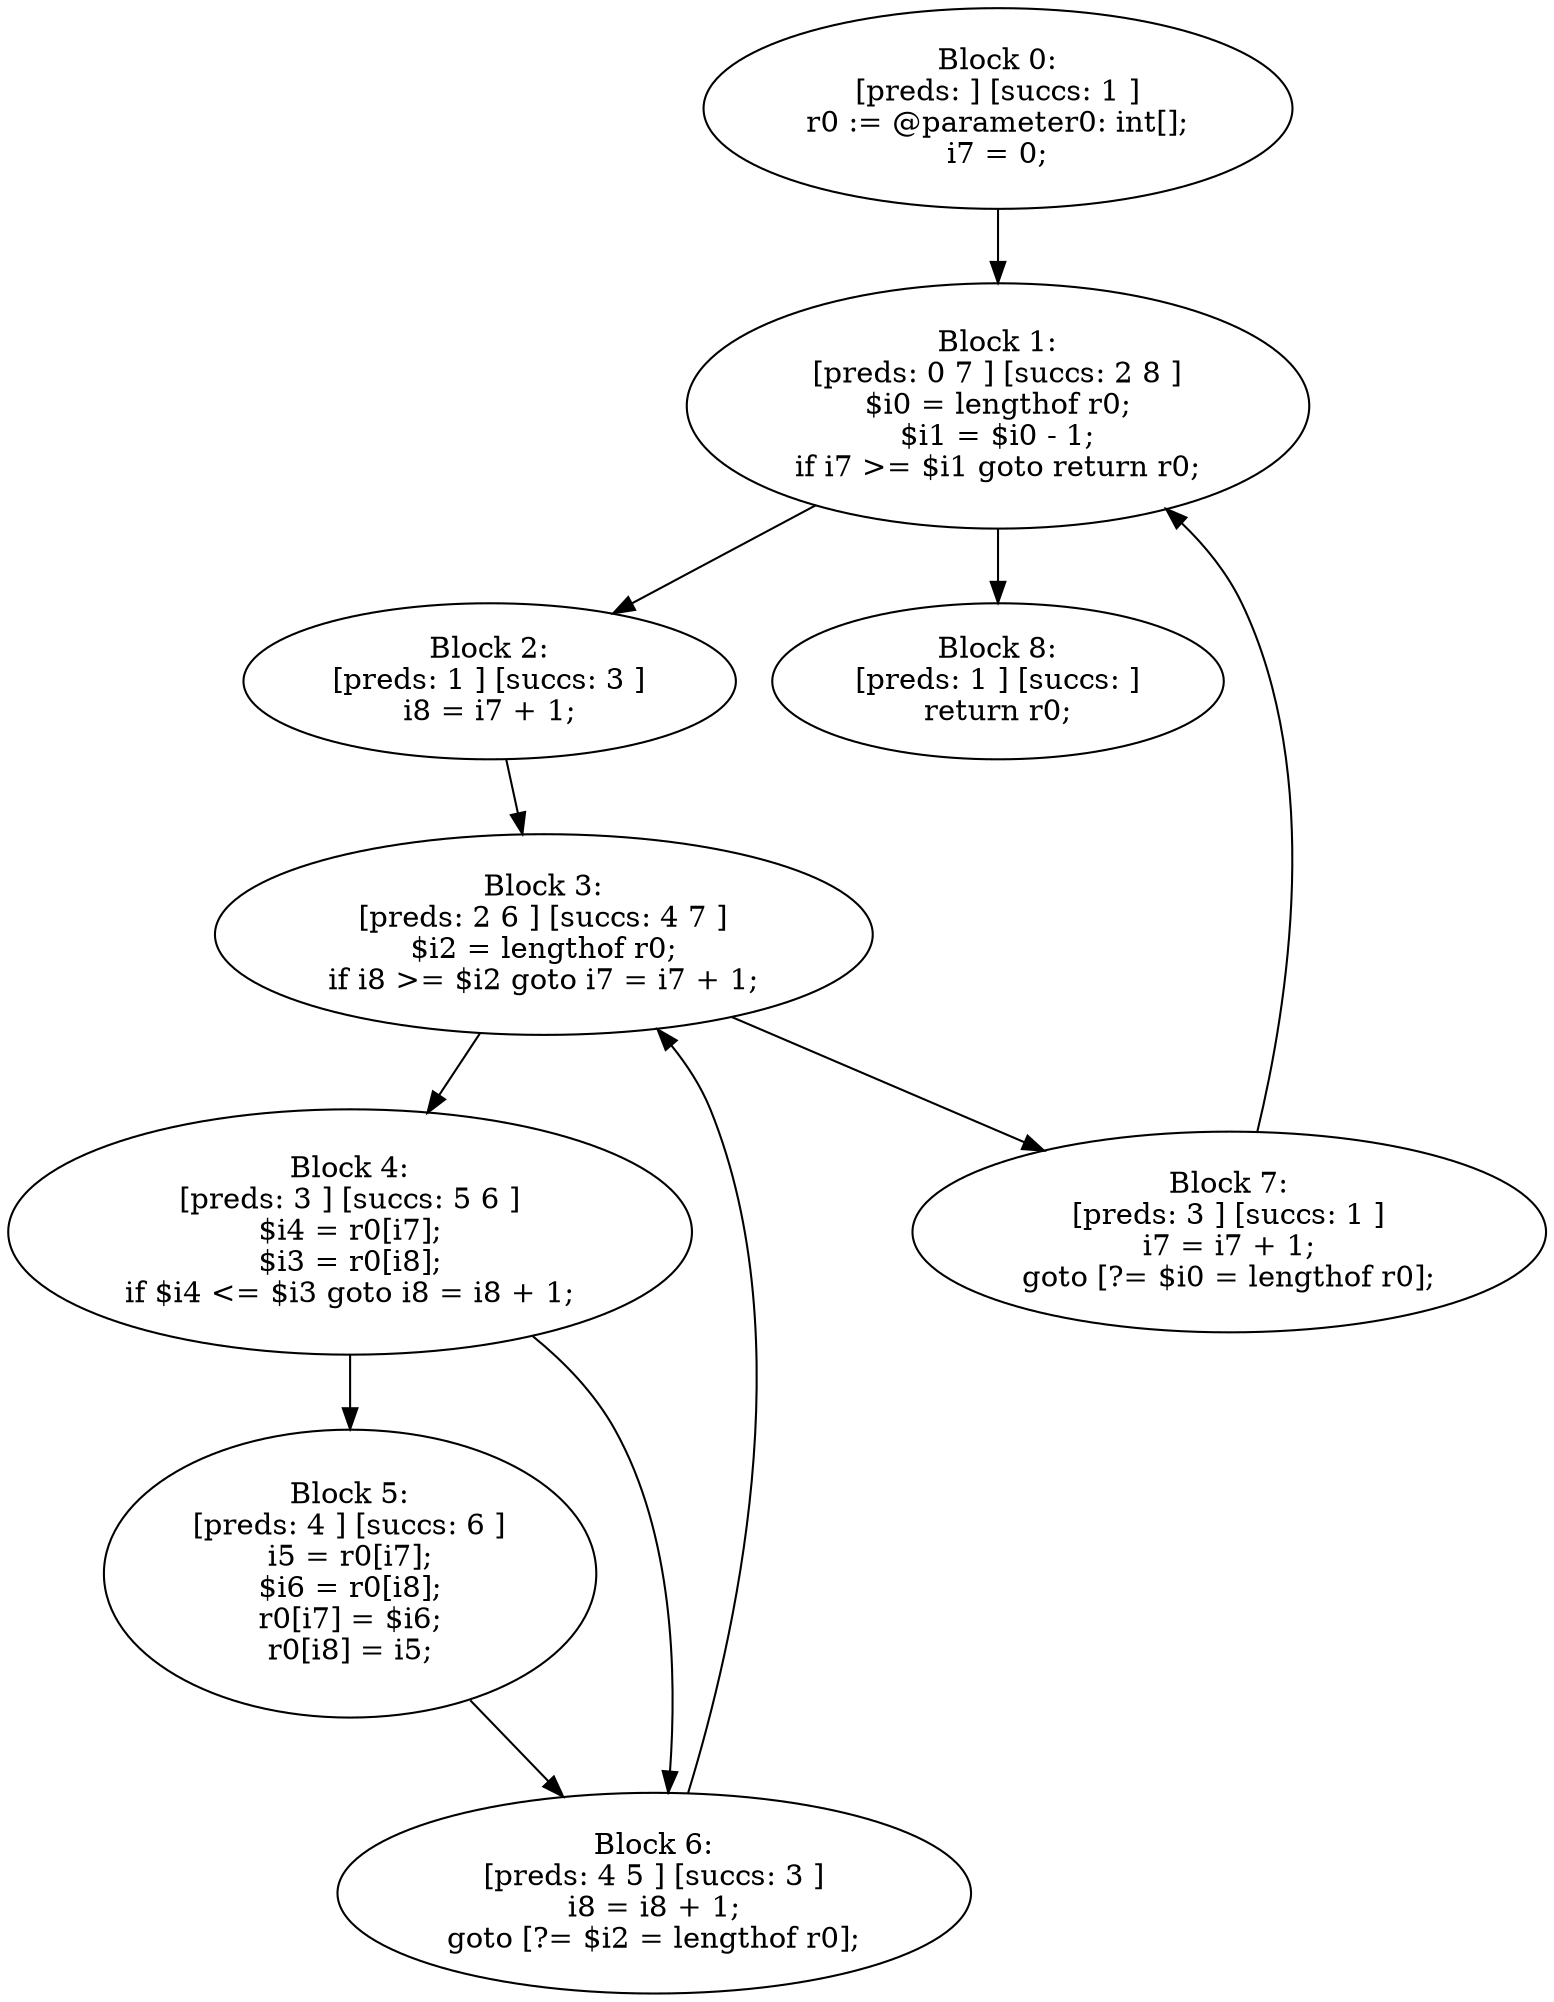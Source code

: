 digraph "unitGraph" {
    "Block 0:
[preds: ] [succs: 1 ]
r0 := @parameter0: int[];
i7 = 0;
"
    "Block 1:
[preds: 0 7 ] [succs: 2 8 ]
$i0 = lengthof r0;
$i1 = $i0 - 1;
if i7 >= $i1 goto return r0;
"
    "Block 2:
[preds: 1 ] [succs: 3 ]
i8 = i7 + 1;
"
    "Block 3:
[preds: 2 6 ] [succs: 4 7 ]
$i2 = lengthof r0;
if i8 >= $i2 goto i7 = i7 + 1;
"
    "Block 4:
[preds: 3 ] [succs: 5 6 ]
$i4 = r0[i7];
$i3 = r0[i8];
if $i4 <= $i3 goto i8 = i8 + 1;
"
    "Block 5:
[preds: 4 ] [succs: 6 ]
i5 = r0[i7];
$i6 = r0[i8];
r0[i7] = $i6;
r0[i8] = i5;
"
    "Block 6:
[preds: 4 5 ] [succs: 3 ]
i8 = i8 + 1;
goto [?= $i2 = lengthof r0];
"
    "Block 7:
[preds: 3 ] [succs: 1 ]
i7 = i7 + 1;
goto [?= $i0 = lengthof r0];
"
    "Block 8:
[preds: 1 ] [succs: ]
return r0;
"
    "Block 0:
[preds: ] [succs: 1 ]
r0 := @parameter0: int[];
i7 = 0;
"->"Block 1:
[preds: 0 7 ] [succs: 2 8 ]
$i0 = lengthof r0;
$i1 = $i0 - 1;
if i7 >= $i1 goto return r0;
";
    "Block 1:
[preds: 0 7 ] [succs: 2 8 ]
$i0 = lengthof r0;
$i1 = $i0 - 1;
if i7 >= $i1 goto return r0;
"->"Block 2:
[preds: 1 ] [succs: 3 ]
i8 = i7 + 1;
";
    "Block 1:
[preds: 0 7 ] [succs: 2 8 ]
$i0 = lengthof r0;
$i1 = $i0 - 1;
if i7 >= $i1 goto return r0;
"->"Block 8:
[preds: 1 ] [succs: ]
return r0;
";
    "Block 2:
[preds: 1 ] [succs: 3 ]
i8 = i7 + 1;
"->"Block 3:
[preds: 2 6 ] [succs: 4 7 ]
$i2 = lengthof r0;
if i8 >= $i2 goto i7 = i7 + 1;
";
    "Block 3:
[preds: 2 6 ] [succs: 4 7 ]
$i2 = lengthof r0;
if i8 >= $i2 goto i7 = i7 + 1;
"->"Block 4:
[preds: 3 ] [succs: 5 6 ]
$i4 = r0[i7];
$i3 = r0[i8];
if $i4 <= $i3 goto i8 = i8 + 1;
";
    "Block 3:
[preds: 2 6 ] [succs: 4 7 ]
$i2 = lengthof r0;
if i8 >= $i2 goto i7 = i7 + 1;
"->"Block 7:
[preds: 3 ] [succs: 1 ]
i7 = i7 + 1;
goto [?= $i0 = lengthof r0];
";
    "Block 4:
[preds: 3 ] [succs: 5 6 ]
$i4 = r0[i7];
$i3 = r0[i8];
if $i4 <= $i3 goto i8 = i8 + 1;
"->"Block 5:
[preds: 4 ] [succs: 6 ]
i5 = r0[i7];
$i6 = r0[i8];
r0[i7] = $i6;
r0[i8] = i5;
";
    "Block 4:
[preds: 3 ] [succs: 5 6 ]
$i4 = r0[i7];
$i3 = r0[i8];
if $i4 <= $i3 goto i8 = i8 + 1;
"->"Block 6:
[preds: 4 5 ] [succs: 3 ]
i8 = i8 + 1;
goto [?= $i2 = lengthof r0];
";
    "Block 5:
[preds: 4 ] [succs: 6 ]
i5 = r0[i7];
$i6 = r0[i8];
r0[i7] = $i6;
r0[i8] = i5;
"->"Block 6:
[preds: 4 5 ] [succs: 3 ]
i8 = i8 + 1;
goto [?= $i2 = lengthof r0];
";
    "Block 6:
[preds: 4 5 ] [succs: 3 ]
i8 = i8 + 1;
goto [?= $i2 = lengthof r0];
"->"Block 3:
[preds: 2 6 ] [succs: 4 7 ]
$i2 = lengthof r0;
if i8 >= $i2 goto i7 = i7 + 1;
";
    "Block 7:
[preds: 3 ] [succs: 1 ]
i7 = i7 + 1;
goto [?= $i0 = lengthof r0];
"->"Block 1:
[preds: 0 7 ] [succs: 2 8 ]
$i0 = lengthof r0;
$i1 = $i0 - 1;
if i7 >= $i1 goto return r0;
";
}
